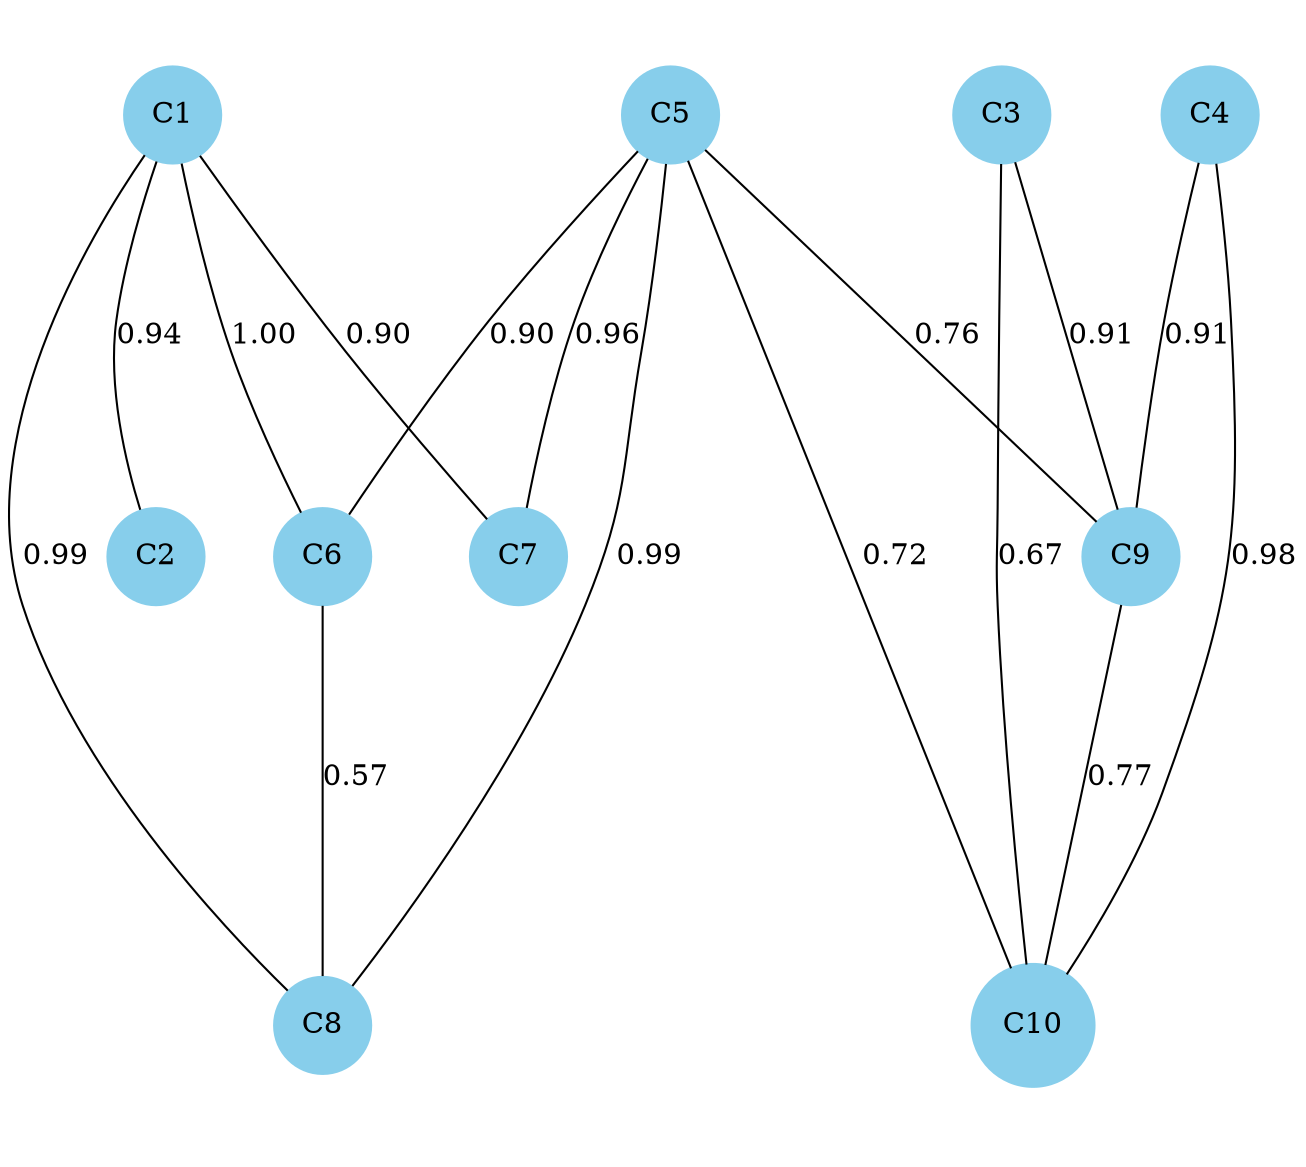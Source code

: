digraph {
ratio=1.0
  node [shape=circle,color=skyblue,style=filled]
  C1 ;
  C2 ;
  C3 ;
  C4 ;
  C5 ;
  C6 ;
  C7 ;
  C8 ;
  C9 ;
  C10 ;
subgraph Dist { edge [dir=none,len=1]
C1  -> C2 [label = 0.94 ]
C1  -> C6 [label = 1.00 ]
C1  -> C7 [label = 0.90 ]
C1  -> C8 [label = 0.99 ]
C3  -> C9 [label = 0.91 ]
C3  -> C10 [label = 0.67 ]
C4  -> C9 [label = 0.91 ]
C4  -> C10 [label = 0.98 ]
C5  -> C6 [label = 0.90 ]
C5  -> C7 [label = 0.96 ]
C5  -> C8 [label = 0.99 ]
C5  -> C9 [label = 0.76 ]
C5  -> C10 [label = 0.72 ]
C6  -> C8 [label = 0.57 ]
C9  -> C10 [label = 0.77 ]
  }
}
